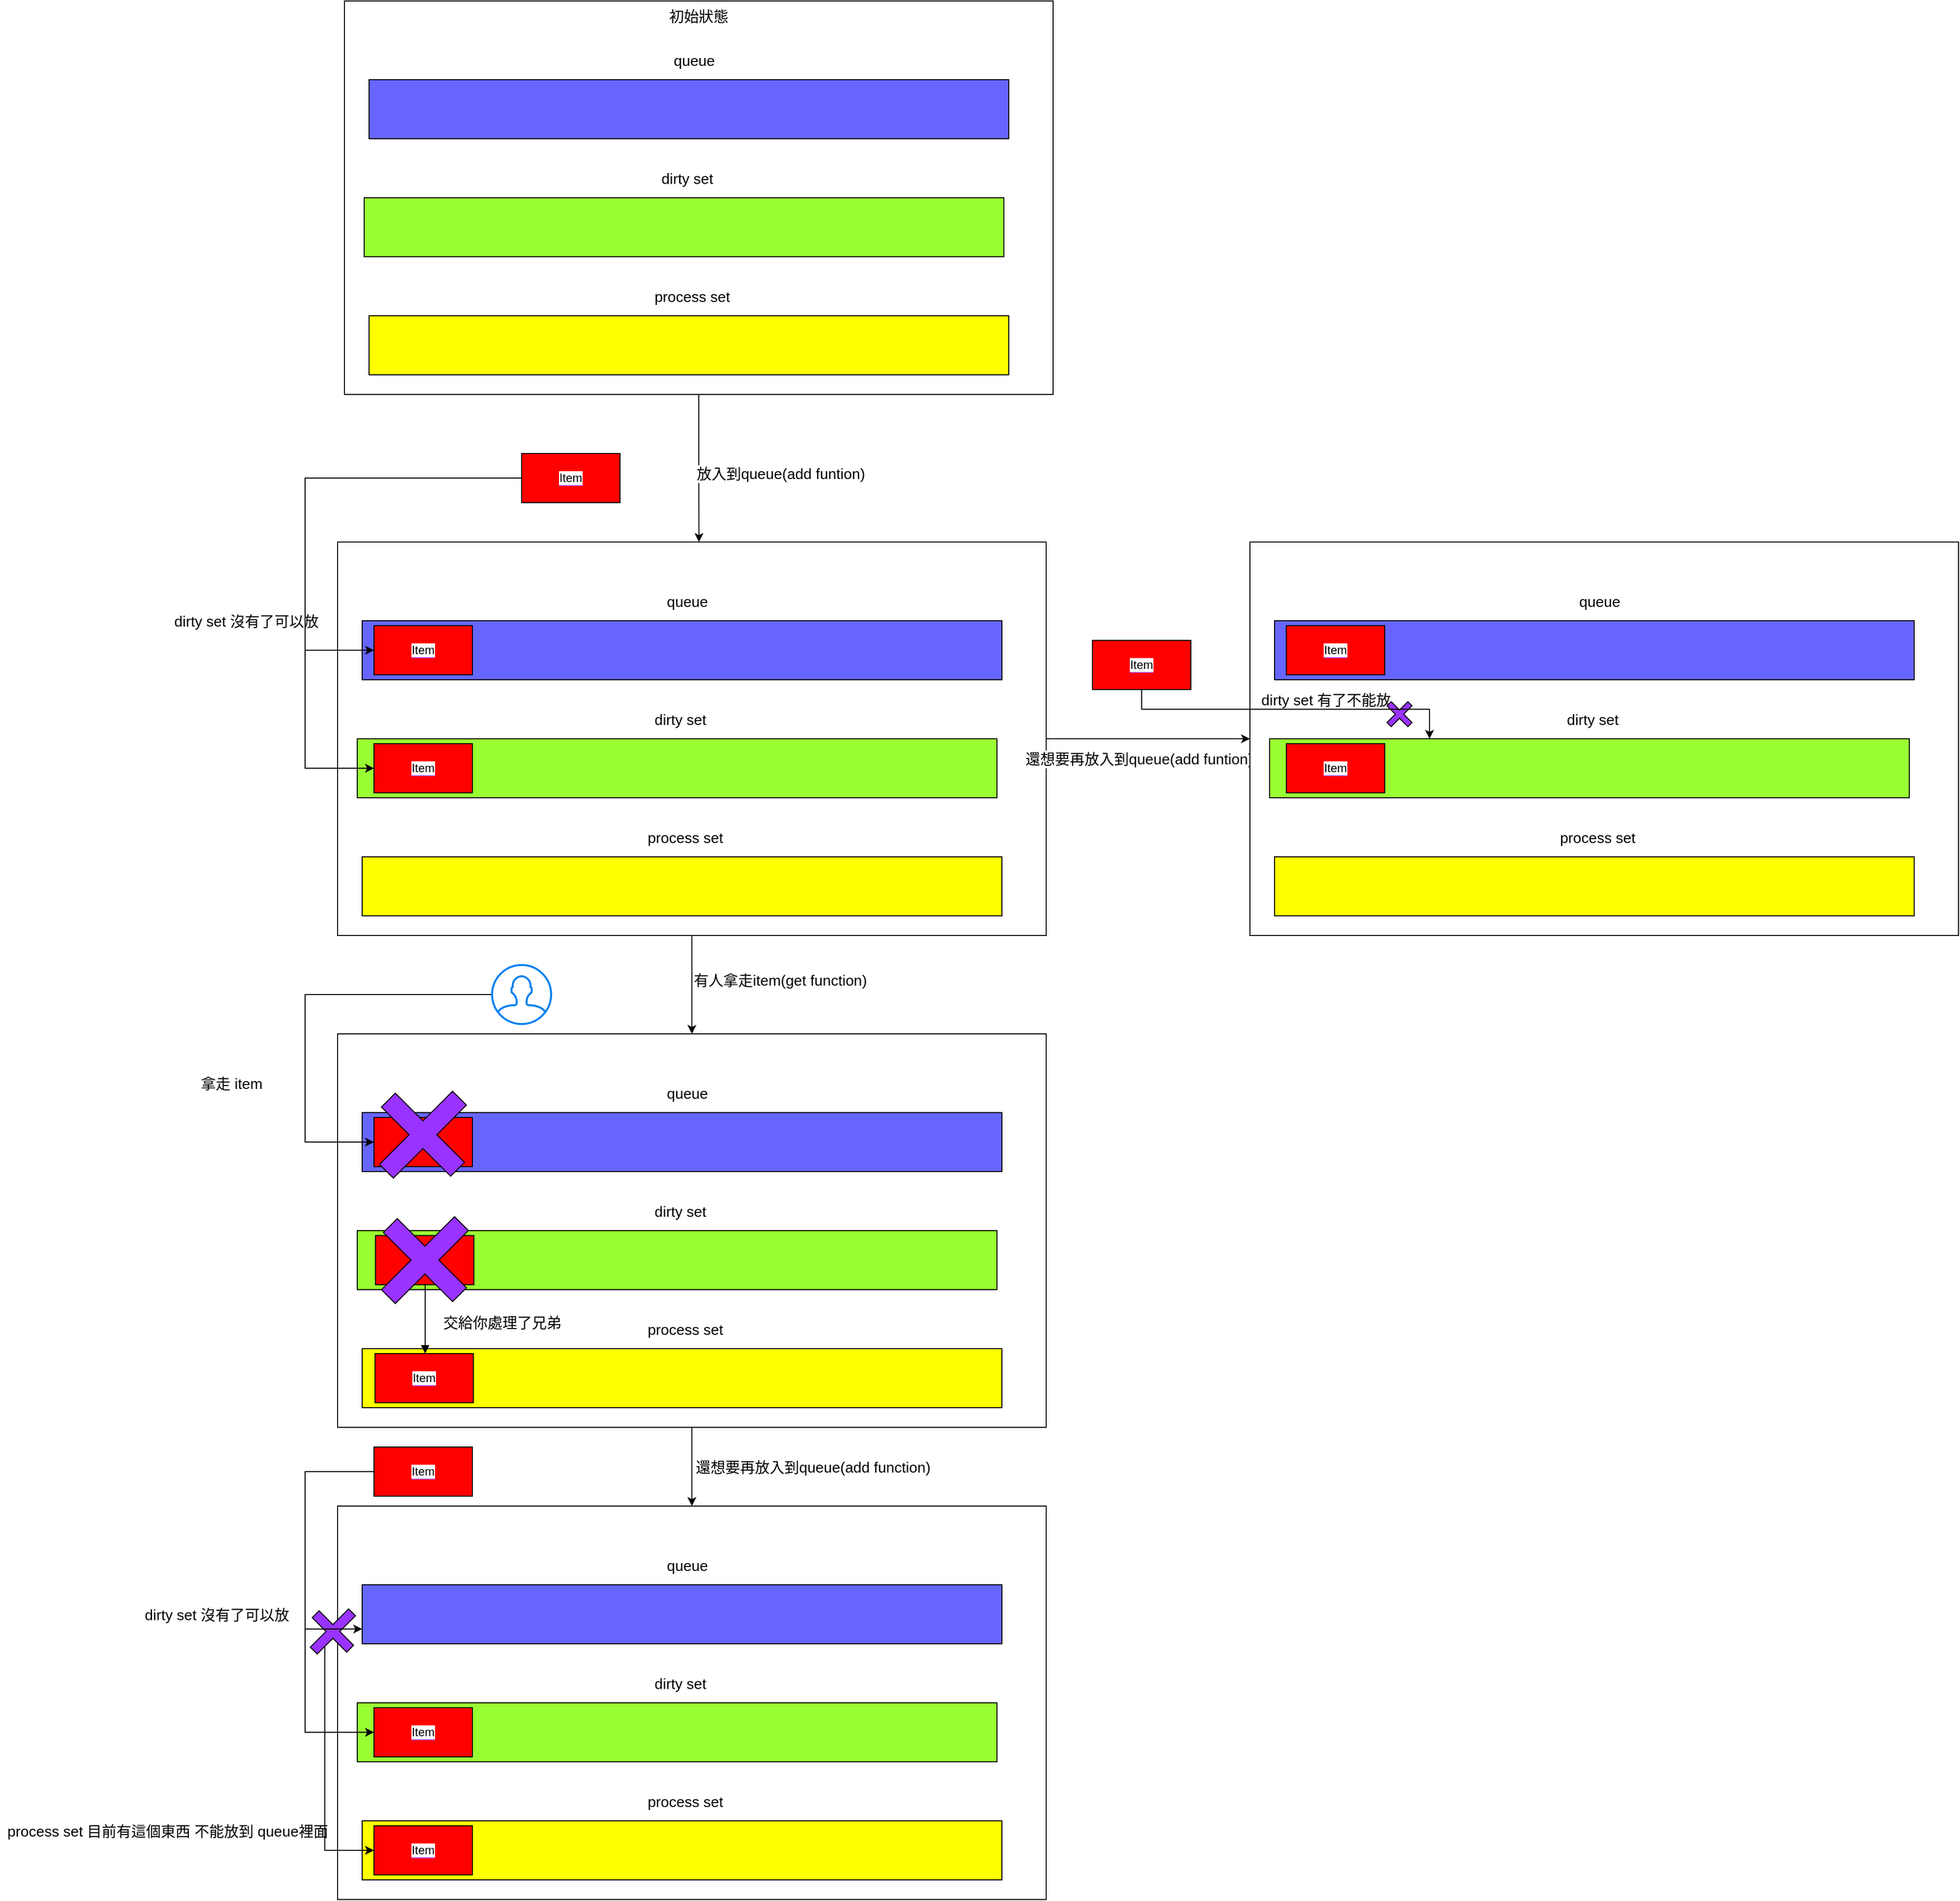 <mxfile version="13.9.9" type="device"><diagram id="IoiZql3oXzQZCzZPMGWS" name="Page-1"><mxGraphModel dx="2151" dy="912" grid="1" gridSize="10" guides="1" tooltips="1" connect="1" arrows="1" fold="1" page="1" pageScale="1" pageWidth="850" pageHeight="1100" math="0" shadow="0"><root><mxCell id="0"/><mxCell id="1" parent="0"/><mxCell id="OqJEcg83X9TNfIhdGY9k-17" value="&lt;span style=&quot;background-color: rgb(255 , 255 , 255)&quot;&gt;Item&lt;/span&gt;" style="whiteSpace=wrap;html=1;labelBackgroundColor=#B266FF;fillColor=#FF0000;" vertex="1" parent="1"><mxGeometry x="230" y="640" width="100" height="50" as="geometry"/></mxCell><mxCell id="OqJEcg83X9TNfIhdGY9k-19" value="" style="group" vertex="1" connectable="0" parent="1"><mxGeometry x="50" y="180" width="720" height="400" as="geometry"/></mxCell><mxCell id="OqJEcg83X9TNfIhdGY9k-16" value="&lt;font style=&quot;font-size: 15px&quot;&gt;初始狀態&lt;/font&gt;" style="whiteSpace=wrap;html=1;align=center;verticalAlign=top;" vertex="1" parent="OqJEcg83X9TNfIhdGY9k-19"><mxGeometry width="720" height="400" as="geometry"/></mxCell><mxCell id="OqJEcg83X9TNfIhdGY9k-1" value="" style="whiteSpace=wrap;html=1;fillColor=#6666FF;" vertex="1" parent="OqJEcg83X9TNfIhdGY9k-19"><mxGeometry x="25" y="80" width="650" height="60" as="geometry"/></mxCell><mxCell id="OqJEcg83X9TNfIhdGY9k-11" value="queue" style="text;html=1;align=center;verticalAlign=middle;resizable=0;points=[];autosize=1;fontSize=15;" vertex="1" parent="OqJEcg83X9TNfIhdGY9k-19"><mxGeometry x="325" y="50" width="60" height="20" as="geometry"/></mxCell><mxCell id="OqJEcg83X9TNfIhdGY9k-12" value="" style="whiteSpace=wrap;html=1;fillColor=#99FF33;" vertex="1" parent="OqJEcg83X9TNfIhdGY9k-19"><mxGeometry x="20" y="200" width="650" height="60" as="geometry"/></mxCell><mxCell id="OqJEcg83X9TNfIhdGY9k-13" value="dirty set&amp;nbsp;" style="text;html=1;align=center;verticalAlign=middle;resizable=0;points=[];autosize=1;fontSize=15;" vertex="1" parent="OqJEcg83X9TNfIhdGY9k-19"><mxGeometry x="315" y="170" width="70" height="20" as="geometry"/></mxCell><mxCell id="OqJEcg83X9TNfIhdGY9k-15" value="process set&amp;nbsp;" style="text;html=1;align=center;verticalAlign=middle;resizable=0;points=[];autosize=1;fontSize=15;" vertex="1" parent="OqJEcg83X9TNfIhdGY9k-19"><mxGeometry x="305" y="290" width="100" height="20" as="geometry"/></mxCell><mxCell id="OqJEcg83X9TNfIhdGY9k-14" value="" style="whiteSpace=wrap;html=1;labelBackgroundColor=#B266FF;labelBorderColor=none;fillColor=#FFFF00;" vertex="1" parent="OqJEcg83X9TNfIhdGY9k-19"><mxGeometry x="25" y="320" width="650" height="60" as="geometry"/></mxCell><mxCell id="OqJEcg83X9TNfIhdGY9k-20" value="" style="group" vertex="1" connectable="0" parent="1"><mxGeometry x="43" y="730" width="720" height="400" as="geometry"/></mxCell><mxCell id="OqJEcg83X9TNfIhdGY9k-21" value="" style="whiteSpace=wrap;html=1;align=center;verticalAlign=top;" vertex="1" parent="OqJEcg83X9TNfIhdGY9k-20"><mxGeometry width="720" height="400" as="geometry"/></mxCell><mxCell id="OqJEcg83X9TNfIhdGY9k-22" value="" style="whiteSpace=wrap;html=1;fillColor=#6666FF;" vertex="1" parent="OqJEcg83X9TNfIhdGY9k-20"><mxGeometry x="25" y="80" width="650" height="60" as="geometry"/></mxCell><mxCell id="OqJEcg83X9TNfIhdGY9k-23" value="queue" style="text;html=1;align=center;verticalAlign=middle;resizable=0;points=[];autosize=1;fontSize=15;" vertex="1" parent="OqJEcg83X9TNfIhdGY9k-20"><mxGeometry x="325" y="50" width="60" height="20" as="geometry"/></mxCell><mxCell id="OqJEcg83X9TNfIhdGY9k-24" value="" style="whiteSpace=wrap;html=1;fillColor=#99FF33;" vertex="1" parent="OqJEcg83X9TNfIhdGY9k-20"><mxGeometry x="20" y="200" width="650" height="60" as="geometry"/></mxCell><mxCell id="OqJEcg83X9TNfIhdGY9k-25" value="dirty set&amp;nbsp;" style="text;html=1;align=center;verticalAlign=middle;resizable=0;points=[];autosize=1;fontSize=15;" vertex="1" parent="OqJEcg83X9TNfIhdGY9k-20"><mxGeometry x="315" y="170" width="70" height="20" as="geometry"/></mxCell><mxCell id="OqJEcg83X9TNfIhdGY9k-26" value="process set&amp;nbsp;" style="text;html=1;align=center;verticalAlign=middle;resizable=0;points=[];autosize=1;fontSize=15;" vertex="1" parent="OqJEcg83X9TNfIhdGY9k-20"><mxGeometry x="305" y="290" width="100" height="20" as="geometry"/></mxCell><mxCell id="OqJEcg83X9TNfIhdGY9k-27" value="" style="whiteSpace=wrap;html=1;labelBackgroundColor=#B266FF;labelBorderColor=none;fillColor=#FFFF00;" vertex="1" parent="OqJEcg83X9TNfIhdGY9k-20"><mxGeometry x="25" y="320" width="650" height="60" as="geometry"/></mxCell><mxCell id="OqJEcg83X9TNfIhdGY9k-31" value="&lt;span style=&quot;background-color: rgb(255 , 255 , 255)&quot;&gt;Item&lt;/span&gt;" style="whiteSpace=wrap;html=1;labelBackgroundColor=#B266FF;fillColor=#FF0000;" vertex="1" parent="OqJEcg83X9TNfIhdGY9k-20"><mxGeometry x="37" y="85" width="100" height="50" as="geometry"/></mxCell><mxCell id="OqJEcg83X9TNfIhdGY9k-32" value="&lt;span style=&quot;background-color: rgb(255 , 255 , 255)&quot;&gt;Item&lt;/span&gt;" style="whiteSpace=wrap;html=1;labelBackgroundColor=#B266FF;fillColor=#FF0000;" vertex="1" parent="OqJEcg83X9TNfIhdGY9k-20"><mxGeometry x="37" y="205" width="100" height="50" as="geometry"/></mxCell><mxCell id="OqJEcg83X9TNfIhdGY9k-28" style="edgeStyle=orthogonalEdgeStyle;rounded=0;orthogonalLoop=1;jettySize=auto;html=1;entryX=0.51;entryY=0;entryDx=0;entryDy=0;entryPerimeter=0;" edge="1" parent="1" source="OqJEcg83X9TNfIhdGY9k-16" target="OqJEcg83X9TNfIhdGY9k-21"><mxGeometry relative="1" as="geometry"/></mxCell><mxCell id="OqJEcg83X9TNfIhdGY9k-29" value="放入到queue(add funtion)" style="edgeLabel;html=1;align=left;verticalAlign=middle;resizable=0;points=[];fontSize=15;" vertex="1" connectable="0" parent="OqJEcg83X9TNfIhdGY9k-28"><mxGeometry x="0.068" y="-4" relative="1" as="geometry"><mxPoint as="offset"/></mxGeometry></mxCell><mxCell id="OqJEcg83X9TNfIhdGY9k-81" value="還想要再放入到queue(add funtion)" style="edgeLabel;html=1;align=left;verticalAlign=middle;resizable=0;points=[];fontSize=15;" vertex="1" connectable="0" parent="OqJEcg83X9TNfIhdGY9k-28"><mxGeometry x="0.068" y="-4" relative="1" as="geometry"><mxPoint x="333.82" y="290.12" as="offset"/></mxGeometry></mxCell><mxCell id="OqJEcg83X9TNfIhdGY9k-33" value="" style="group" vertex="1" connectable="0" parent="1"><mxGeometry x="43" y="1230" width="720" height="400" as="geometry"/></mxCell><mxCell id="OqJEcg83X9TNfIhdGY9k-34" value="" style="whiteSpace=wrap;html=1;align=center;verticalAlign=top;" vertex="1" parent="OqJEcg83X9TNfIhdGY9k-33"><mxGeometry width="720" height="400" as="geometry"/></mxCell><mxCell id="OqJEcg83X9TNfIhdGY9k-35" value="" style="whiteSpace=wrap;html=1;fillColor=#6666FF;" vertex="1" parent="OqJEcg83X9TNfIhdGY9k-33"><mxGeometry x="25" y="80" width="650" height="60" as="geometry"/></mxCell><mxCell id="OqJEcg83X9TNfIhdGY9k-36" value="&lt;font style=&quot;font-size: 15px&quot;&gt;queue&lt;/font&gt;" style="text;html=1;align=center;verticalAlign=middle;resizable=0;points=[];autosize=1;fontSize=16;" vertex="1" parent="OqJEcg83X9TNfIhdGY9k-33"><mxGeometry x="325" y="45" width="60" height="30" as="geometry"/></mxCell><mxCell id="OqJEcg83X9TNfIhdGY9k-37" value="" style="whiteSpace=wrap;html=1;fillColor=#99FF33;" vertex="1" parent="OqJEcg83X9TNfIhdGY9k-33"><mxGeometry x="20" y="200" width="650" height="60" as="geometry"/></mxCell><mxCell id="OqJEcg83X9TNfIhdGY9k-38" value="&lt;font style=&quot;font-size: 15px&quot;&gt;dirty set&amp;nbsp;&lt;/font&gt;" style="text;html=1;align=center;verticalAlign=middle;resizable=0;points=[];autosize=1;" vertex="1" parent="OqJEcg83X9TNfIhdGY9k-33"><mxGeometry x="315" y="170" width="70" height="20" as="geometry"/></mxCell><mxCell id="OqJEcg83X9TNfIhdGY9k-39" value="process set&amp;nbsp;" style="text;html=1;align=center;verticalAlign=middle;resizable=0;points=[];autosize=1;fontSize=15;" vertex="1" parent="OqJEcg83X9TNfIhdGY9k-33"><mxGeometry x="305" y="290" width="100" height="20" as="geometry"/></mxCell><mxCell id="OqJEcg83X9TNfIhdGY9k-40" value="" style="whiteSpace=wrap;html=1;labelBackgroundColor=#B266FF;labelBorderColor=none;fillColor=#FFFF00;" vertex="1" parent="OqJEcg83X9TNfIhdGY9k-33"><mxGeometry x="25" y="320" width="650" height="60" as="geometry"/></mxCell><mxCell id="OqJEcg83X9TNfIhdGY9k-41" value="&lt;span style=&quot;background-color: rgb(255 , 255 , 255)&quot;&gt;Item&lt;/span&gt;" style="whiteSpace=wrap;html=1;labelBackgroundColor=#B266FF;fillColor=#FF0000;" vertex="1" parent="OqJEcg83X9TNfIhdGY9k-33"><mxGeometry x="37" y="85" width="100" height="50" as="geometry"/></mxCell><mxCell id="OqJEcg83X9TNfIhdGY9k-97" style="edgeStyle=orthogonalEdgeStyle;rounded=0;orthogonalLoop=1;jettySize=auto;html=1;align=left;startArrow=block;startFill=1;endArrow=none;endFill=0;" edge="1" parent="OqJEcg83X9TNfIhdGY9k-33" source="OqJEcg83X9TNfIhdGY9k-42" target="OqJEcg83X9TNfIhdGY9k-95"><mxGeometry relative="1" as="geometry"><Array as="points"><mxPoint x="89" y="310"/><mxPoint x="89" y="310"/></Array></mxGeometry></mxCell><mxCell id="OqJEcg83X9TNfIhdGY9k-42" value="&lt;span style=&quot;background-color: rgb(255 , 255 , 255)&quot;&gt;Item&lt;/span&gt;" style="whiteSpace=wrap;html=1;labelBackgroundColor=#B266FF;fillColor=#FF0000;" vertex="1" parent="OqJEcg83X9TNfIhdGY9k-33"><mxGeometry x="38" y="325" width="100" height="50" as="geometry"/></mxCell><mxCell id="OqJEcg83X9TNfIhdGY9k-94" value="" style="shape=cross;whiteSpace=wrap;html=1;labelBackgroundColor=#B266FF;align=left;rotation=45;fillColor=#9933FF;" vertex="1" parent="OqJEcg83X9TNfIhdGY9k-33"><mxGeometry x="37" y="50.0" width="99.52" height="105" as="geometry"/></mxCell><mxCell id="OqJEcg83X9TNfIhdGY9k-95" value="&lt;span style=&quot;background-color: rgb(255 , 255 , 255)&quot;&gt;Item&lt;/span&gt;" style="whiteSpace=wrap;html=1;labelBackgroundColor=#B266FF;fillColor=#FF0000;" vertex="1" parent="OqJEcg83X9TNfIhdGY9k-33"><mxGeometry x="38.52" y="205" width="100" height="50" as="geometry"/></mxCell><mxCell id="OqJEcg83X9TNfIhdGY9k-98" value="" style="shape=cross;whiteSpace=wrap;html=1;labelBackgroundColor=#B266FF;align=left;rotation=45;fillColor=#9933FF;" vertex="1" parent="OqJEcg83X9TNfIhdGY9k-33"><mxGeometry x="39" y="177.5" width="99.52" height="105" as="geometry"/></mxCell><mxCell id="OqJEcg83X9TNfIhdGY9k-99" value="交給你處理了兄弟" style="text;html=1;align=center;verticalAlign=middle;resizable=0;points=[];autosize=1;fontSize=15;" vertex="1" parent="OqJEcg83X9TNfIhdGY9k-33"><mxGeometry x="97" y="282.5" width="140" height="20" as="geometry"/></mxCell><mxCell id="OqJEcg83X9TNfIhdGY9k-43" style="edgeStyle=orthogonalEdgeStyle;rounded=0;orthogonalLoop=1;jettySize=auto;html=1;align=left;" edge="1" parent="1" source="OqJEcg83X9TNfIhdGY9k-21" target="OqJEcg83X9TNfIhdGY9k-34"><mxGeometry relative="1" as="geometry"/></mxCell><mxCell id="OqJEcg83X9TNfIhdGY9k-44" value="有人拿走item(get function)" style="edgeLabel;html=1;align=left;verticalAlign=middle;resizable=0;points=[];fontSize=15;" vertex="1" connectable="0" parent="OqJEcg83X9TNfIhdGY9k-43"><mxGeometry x="-0.1" relative="1" as="geometry"><mxPoint as="offset"/></mxGeometry></mxCell><mxCell id="OqJEcg83X9TNfIhdGY9k-67" value="還想要再放入到queue(add function)" style="edgeLabel;html=1;align=left;verticalAlign=middle;resizable=0;points=[];fontSize=15;" vertex="1" connectable="0" parent="OqJEcg83X9TNfIhdGY9k-43"><mxGeometry x="-0.1" relative="1" as="geometry"><mxPoint x="2" y="495" as="offset"/></mxGeometry></mxCell><mxCell id="OqJEcg83X9TNfIhdGY9k-56" value="" style="group" vertex="1" connectable="0" parent="1"><mxGeometry x="43" y="1710" width="720" height="400" as="geometry"/></mxCell><mxCell id="OqJEcg83X9TNfIhdGY9k-57" value="" style="whiteSpace=wrap;html=1;align=center;verticalAlign=top;" vertex="1" parent="OqJEcg83X9TNfIhdGY9k-56"><mxGeometry width="720" height="400" as="geometry"/></mxCell><mxCell id="OqJEcg83X9TNfIhdGY9k-58" value="" style="whiteSpace=wrap;html=1;fillColor=#6666FF;" vertex="1" parent="OqJEcg83X9TNfIhdGY9k-56"><mxGeometry x="25" y="80" width="650" height="60" as="geometry"/></mxCell><mxCell id="OqJEcg83X9TNfIhdGY9k-59" value="queue" style="text;html=1;align=center;verticalAlign=middle;resizable=0;points=[];autosize=1;fontSize=15;" vertex="1" parent="OqJEcg83X9TNfIhdGY9k-56"><mxGeometry x="325" y="50" width="60" height="20" as="geometry"/></mxCell><mxCell id="OqJEcg83X9TNfIhdGY9k-60" value="" style="whiteSpace=wrap;html=1;fillColor=#99FF33;" vertex="1" parent="OqJEcg83X9TNfIhdGY9k-56"><mxGeometry x="20" y="200" width="650" height="60" as="geometry"/></mxCell><mxCell id="OqJEcg83X9TNfIhdGY9k-61" value="dirty set&amp;nbsp;" style="text;html=1;align=center;verticalAlign=middle;resizable=0;points=[];autosize=1;fontSize=15;" vertex="1" parent="OqJEcg83X9TNfIhdGY9k-56"><mxGeometry x="315" y="170" width="70" height="20" as="geometry"/></mxCell><mxCell id="OqJEcg83X9TNfIhdGY9k-62" value="process set&amp;nbsp;" style="text;html=1;align=center;verticalAlign=middle;resizable=0;points=[];autosize=1;fontSize=15;" vertex="1" parent="OqJEcg83X9TNfIhdGY9k-56"><mxGeometry x="305" y="290" width="100" height="20" as="geometry"/></mxCell><mxCell id="OqJEcg83X9TNfIhdGY9k-63" value="" style="whiteSpace=wrap;html=1;labelBackgroundColor=#B266FF;labelBorderColor=none;fillColor=#FFFF00;" vertex="1" parent="OqJEcg83X9TNfIhdGY9k-56"><mxGeometry x="25" y="320" width="650" height="60" as="geometry"/></mxCell><mxCell id="OqJEcg83X9TNfIhdGY9k-105" style="edgeStyle=orthogonalEdgeStyle;rounded=0;orthogonalLoop=1;jettySize=auto;html=1;entryX=0;entryY=0;entryDx=29.712;entryDy=32.452;entryPerimeter=0;startArrow=classic;startFill=1;endArrow=none;endFill=0;align=left;" edge="1" parent="OqJEcg83X9TNfIhdGY9k-56" source="OqJEcg83X9TNfIhdGY9k-65" target="OqJEcg83X9TNfIhdGY9k-104"><mxGeometry relative="1" as="geometry"><Array as="points"><mxPoint x="-13" y="350"/><mxPoint x="-13" y="134"/></Array></mxGeometry></mxCell><mxCell id="OqJEcg83X9TNfIhdGY9k-65" value="&lt;span style=&quot;background-color: rgb(255 , 255 , 255)&quot;&gt;Item&lt;/span&gt;" style="whiteSpace=wrap;html=1;labelBackgroundColor=#B266FF;fillColor=#FF0000;" vertex="1" parent="OqJEcg83X9TNfIhdGY9k-56"><mxGeometry x="37" y="325" width="100" height="50" as="geometry"/></mxCell><mxCell id="OqJEcg83X9TNfIhdGY9k-69" value="&lt;span style=&quot;background-color: rgb(255 , 255 , 255)&quot;&gt;Item&lt;/span&gt;" style="whiteSpace=wrap;html=1;labelBackgroundColor=#B266FF;fillColor=#FF0000;" vertex="1" parent="OqJEcg83X9TNfIhdGY9k-56"><mxGeometry x="37" y="205" width="100" height="50" as="geometry"/></mxCell><mxCell id="OqJEcg83X9TNfIhdGY9k-104" value="" style="shape=cross;whiteSpace=wrap;html=1;labelBackgroundColor=#B266FF;align=left;rotation=45;fillColor=#9933FF;" vertex="1" parent="OqJEcg83X9TNfIhdGY9k-56"><mxGeometry x="-29.52" y="100" width="49.52" height="55" as="geometry"/></mxCell><mxCell id="OqJEcg83X9TNfIhdGY9k-66" style="edgeStyle=orthogonalEdgeStyle;rounded=0;orthogonalLoop=1;jettySize=auto;html=1;entryX=0.5;entryY=0;entryDx=0;entryDy=0;align=left;" edge="1" parent="1" source="OqJEcg83X9TNfIhdGY9k-34" target="OqJEcg83X9TNfIhdGY9k-57"><mxGeometry relative="1" as="geometry"/></mxCell><mxCell id="OqJEcg83X9TNfIhdGY9k-100" style="edgeStyle=orthogonalEdgeStyle;rounded=0;orthogonalLoop=1;jettySize=auto;html=1;entryX=0;entryY=0.5;entryDx=0;entryDy=0;startArrow=none;startFill=0;endArrow=classic;endFill=1;align=left;" edge="1" parent="1" source="OqJEcg83X9TNfIhdGY9k-68" target="OqJEcg83X9TNfIhdGY9k-69"><mxGeometry relative="1" as="geometry"><Array as="points"><mxPoint x="10" y="1675"/><mxPoint x="10" y="1940"/></Array></mxGeometry></mxCell><mxCell id="OqJEcg83X9TNfIhdGY9k-102" style="edgeStyle=orthogonalEdgeStyle;rounded=0;orthogonalLoop=1;jettySize=auto;html=1;entryX=0;entryY=0.75;entryDx=0;entryDy=0;startArrow=none;startFill=0;endArrow=classic;endFill=1;align=left;" edge="1" parent="1" source="OqJEcg83X9TNfIhdGY9k-68" target="OqJEcg83X9TNfIhdGY9k-58"><mxGeometry relative="1" as="geometry"><Array as="points"><mxPoint x="130" y="1675"/><mxPoint x="10" y="1675"/><mxPoint x="10" y="1835"/></Array></mxGeometry></mxCell><mxCell id="OqJEcg83X9TNfIhdGY9k-68" value="&lt;span style=&quot;background-color: rgb(255 , 255 , 255)&quot;&gt;Item&lt;/span&gt;" style="whiteSpace=wrap;html=1;labelBackgroundColor=#B266FF;fillColor=#FF0000;" vertex="1" parent="1"><mxGeometry x="80" y="1650" width="100" height="50" as="geometry"/></mxCell><mxCell id="OqJEcg83X9TNfIhdGY9k-70" value="" style="group" vertex="1" connectable="0" parent="1"><mxGeometry x="970" y="730" width="720" height="400" as="geometry"/></mxCell><mxCell id="OqJEcg83X9TNfIhdGY9k-71" value="" style="whiteSpace=wrap;html=1;align=center;verticalAlign=top;" vertex="1" parent="OqJEcg83X9TNfIhdGY9k-70"><mxGeometry width="720" height="400" as="geometry"/></mxCell><mxCell id="OqJEcg83X9TNfIhdGY9k-72" value="" style="whiteSpace=wrap;html=1;fillColor=#6666FF;" vertex="1" parent="OqJEcg83X9TNfIhdGY9k-70"><mxGeometry x="25" y="80" width="650" height="60" as="geometry"/></mxCell><mxCell id="OqJEcg83X9TNfIhdGY9k-73" value="queue" style="text;html=1;align=center;verticalAlign=middle;resizable=0;points=[];autosize=1;fontSize=15;" vertex="1" parent="OqJEcg83X9TNfIhdGY9k-70"><mxGeometry x="325" y="50" width="60" height="20" as="geometry"/></mxCell><mxCell id="OqJEcg83X9TNfIhdGY9k-74" value="" style="whiteSpace=wrap;html=1;fillColor=#99FF33;" vertex="1" parent="OqJEcg83X9TNfIhdGY9k-70"><mxGeometry x="20" y="200" width="650" height="60" as="geometry"/></mxCell><mxCell id="OqJEcg83X9TNfIhdGY9k-75" value="dirty set&amp;nbsp;" style="text;html=1;align=center;verticalAlign=middle;resizable=0;points=[];autosize=1;fontSize=15;" vertex="1" parent="OqJEcg83X9TNfIhdGY9k-70"><mxGeometry x="315" y="170" width="70" height="20" as="geometry"/></mxCell><mxCell id="OqJEcg83X9TNfIhdGY9k-76" value="process set&amp;nbsp;" style="text;html=1;align=center;verticalAlign=middle;resizable=0;points=[];autosize=1;fontSize=15;" vertex="1" parent="OqJEcg83X9TNfIhdGY9k-70"><mxGeometry x="305" y="290" width="100" height="20" as="geometry"/></mxCell><mxCell id="OqJEcg83X9TNfIhdGY9k-77" value="" style="whiteSpace=wrap;html=1;labelBackgroundColor=#B266FF;labelBorderColor=none;fillColor=#FFFF00;" vertex="1" parent="OqJEcg83X9TNfIhdGY9k-70"><mxGeometry x="25" y="320" width="650" height="60" as="geometry"/></mxCell><mxCell id="OqJEcg83X9TNfIhdGY9k-78" value="&lt;span style=&quot;background-color: rgb(255 , 255 , 255)&quot;&gt;Item&lt;/span&gt;" style="whiteSpace=wrap;html=1;labelBackgroundColor=#B266FF;fillColor=#FF0000;" vertex="1" parent="OqJEcg83X9TNfIhdGY9k-70"><mxGeometry x="37" y="85" width="100" height="50" as="geometry"/></mxCell><mxCell id="OqJEcg83X9TNfIhdGY9k-79" value="&lt;span style=&quot;background-color: rgb(255 , 255 , 255)&quot;&gt;Item&lt;/span&gt;" style="whiteSpace=wrap;html=1;labelBackgroundColor=#B266FF;fillColor=#FF0000;" vertex="1" parent="OqJEcg83X9TNfIhdGY9k-70"><mxGeometry x="37" y="205" width="100" height="50" as="geometry"/></mxCell><mxCell id="OqJEcg83X9TNfIhdGY9k-85" value="dirty set 有了不能放" style="text;html=1;align=center;verticalAlign=middle;resizable=0;points=[];autosize=1;fontSize=15;" vertex="1" parent="OqJEcg83X9TNfIhdGY9k-70"><mxGeometry x="2" y="150" width="150" height="20" as="geometry"/></mxCell><mxCell id="OqJEcg83X9TNfIhdGY9k-86" value="" style="shape=cross;whiteSpace=wrap;html=1;labelBackgroundColor=#B266FF;align=left;rotation=45;fillColor=#9933FF;" vertex="1" parent="OqJEcg83X9TNfIhdGY9k-70"><mxGeometry x="137" y="160" width="30" height="30" as="geometry"/></mxCell><mxCell id="OqJEcg83X9TNfIhdGY9k-80" style="edgeStyle=orthogonalEdgeStyle;rounded=0;orthogonalLoop=1;jettySize=auto;html=1;align=left;" edge="1" parent="1" source="OqJEcg83X9TNfIhdGY9k-21"><mxGeometry relative="1" as="geometry"><mxPoint x="970" y="930" as="targetPoint"/></mxGeometry></mxCell><mxCell id="OqJEcg83X9TNfIhdGY9k-83" style="edgeStyle=orthogonalEdgeStyle;rounded=0;orthogonalLoop=1;jettySize=auto;html=1;entryX=0.25;entryY=0;entryDx=0;entryDy=0;align=left;" edge="1" parent="1" source="OqJEcg83X9TNfIhdGY9k-82" target="OqJEcg83X9TNfIhdGY9k-74"><mxGeometry relative="1" as="geometry"><Array as="points"><mxPoint x="860" y="900"/><mxPoint x="1153" y="900"/></Array></mxGeometry></mxCell><mxCell id="OqJEcg83X9TNfIhdGY9k-82" value="&lt;span style=&quot;background-color: rgb(255 , 255 , 255)&quot;&gt;Item&lt;/span&gt;" style="whiteSpace=wrap;html=1;labelBackgroundColor=#B266FF;fillColor=#FF0000;" vertex="1" parent="1"><mxGeometry x="810" y="830" width="100" height="50" as="geometry"/></mxCell><mxCell id="OqJEcg83X9TNfIhdGY9k-88" value="dirty set 沒有了可以放" style="text;html=1;align=center;verticalAlign=middle;resizable=0;points=[];autosize=1;fontSize=15;" vertex="1" parent="1"><mxGeometry x="-130" y="800" width="160" height="20" as="geometry"/></mxCell><mxCell id="OqJEcg83X9TNfIhdGY9k-87" style="edgeStyle=orthogonalEdgeStyle;rounded=0;orthogonalLoop=1;jettySize=auto;html=1;entryX=0;entryY=0.5;entryDx=0;entryDy=0;align=left;" edge="1" parent="1" source="OqJEcg83X9TNfIhdGY9k-17" target="OqJEcg83X9TNfIhdGY9k-32"><mxGeometry relative="1" as="geometry"><Array as="points"><mxPoint x="10" y="665"/><mxPoint x="10" y="960"/></Array></mxGeometry></mxCell><mxCell id="OqJEcg83X9TNfIhdGY9k-89" style="edgeStyle=orthogonalEdgeStyle;rounded=0;orthogonalLoop=1;jettySize=auto;html=1;align=left;" edge="1" parent="1" source="OqJEcg83X9TNfIhdGY9k-17"><mxGeometry relative="1" as="geometry"><mxPoint x="230" y="665" as="sourcePoint"/><mxPoint x="80" y="840" as="targetPoint"/><Array as="points"><mxPoint x="10" y="665"/><mxPoint x="10" y="840"/><mxPoint x="80" y="840"/></Array></mxGeometry></mxCell><mxCell id="OqJEcg83X9TNfIhdGY9k-91" style="edgeStyle=orthogonalEdgeStyle;rounded=0;orthogonalLoop=1;jettySize=auto;html=1;align=left;entryX=0;entryY=0.5;entryDx=0;entryDy=0;" edge="1" parent="1" source="OqJEcg83X9TNfIhdGY9k-90" target="OqJEcg83X9TNfIhdGY9k-41"><mxGeometry relative="1" as="geometry"><mxPoint x="-100" y="1310" as="targetPoint"/><Array as="points"><mxPoint x="10" y="1190"/><mxPoint x="10" y="1340"/></Array></mxGeometry></mxCell><mxCell id="OqJEcg83X9TNfIhdGY9k-90" value="" style="html=1;verticalLabelPosition=bottom;align=center;labelBackgroundColor=#ffffff;verticalAlign=top;strokeWidth=2;strokeColor=#0080F0;shadow=0;dashed=0;shape=mxgraph.ios7.icons.user;fillColor=#FFFFFF;" vertex="1" parent="1"><mxGeometry x="200" y="1160" width="60" height="60" as="geometry"/></mxCell><mxCell id="OqJEcg83X9TNfIhdGY9k-93" value="拿走 item" style="text;html=1;align=center;verticalAlign=middle;resizable=0;points=[];autosize=1;fontSize=15;" vertex="1" parent="1"><mxGeometry x="-105" y="1270" width="80" height="20" as="geometry"/></mxCell><mxCell id="OqJEcg83X9TNfIhdGY9k-101" value="&lt;font style=&quot;font-size: 15px&quot;&gt;dirty set 沒有了可以放&lt;/font&gt;" style="text;html=1;align=center;verticalAlign=middle;resizable=0;points=[];autosize=1;" vertex="1" parent="1"><mxGeometry x="-160" y="1810" width="160" height="20" as="geometry"/></mxCell><mxCell id="OqJEcg83X9TNfIhdGY9k-106" value="&lt;font style=&quot;font-size: 15px&quot;&gt;process set 目前有這個東西 不能放到 queue裡面&lt;/font&gt;" style="text;html=1;align=center;verticalAlign=middle;resizable=0;points=[];autosize=1;" vertex="1" parent="1"><mxGeometry x="-300" y="2030" width="340" height="20" as="geometry"/></mxCell></root></mxGraphModel></diagram></mxfile>